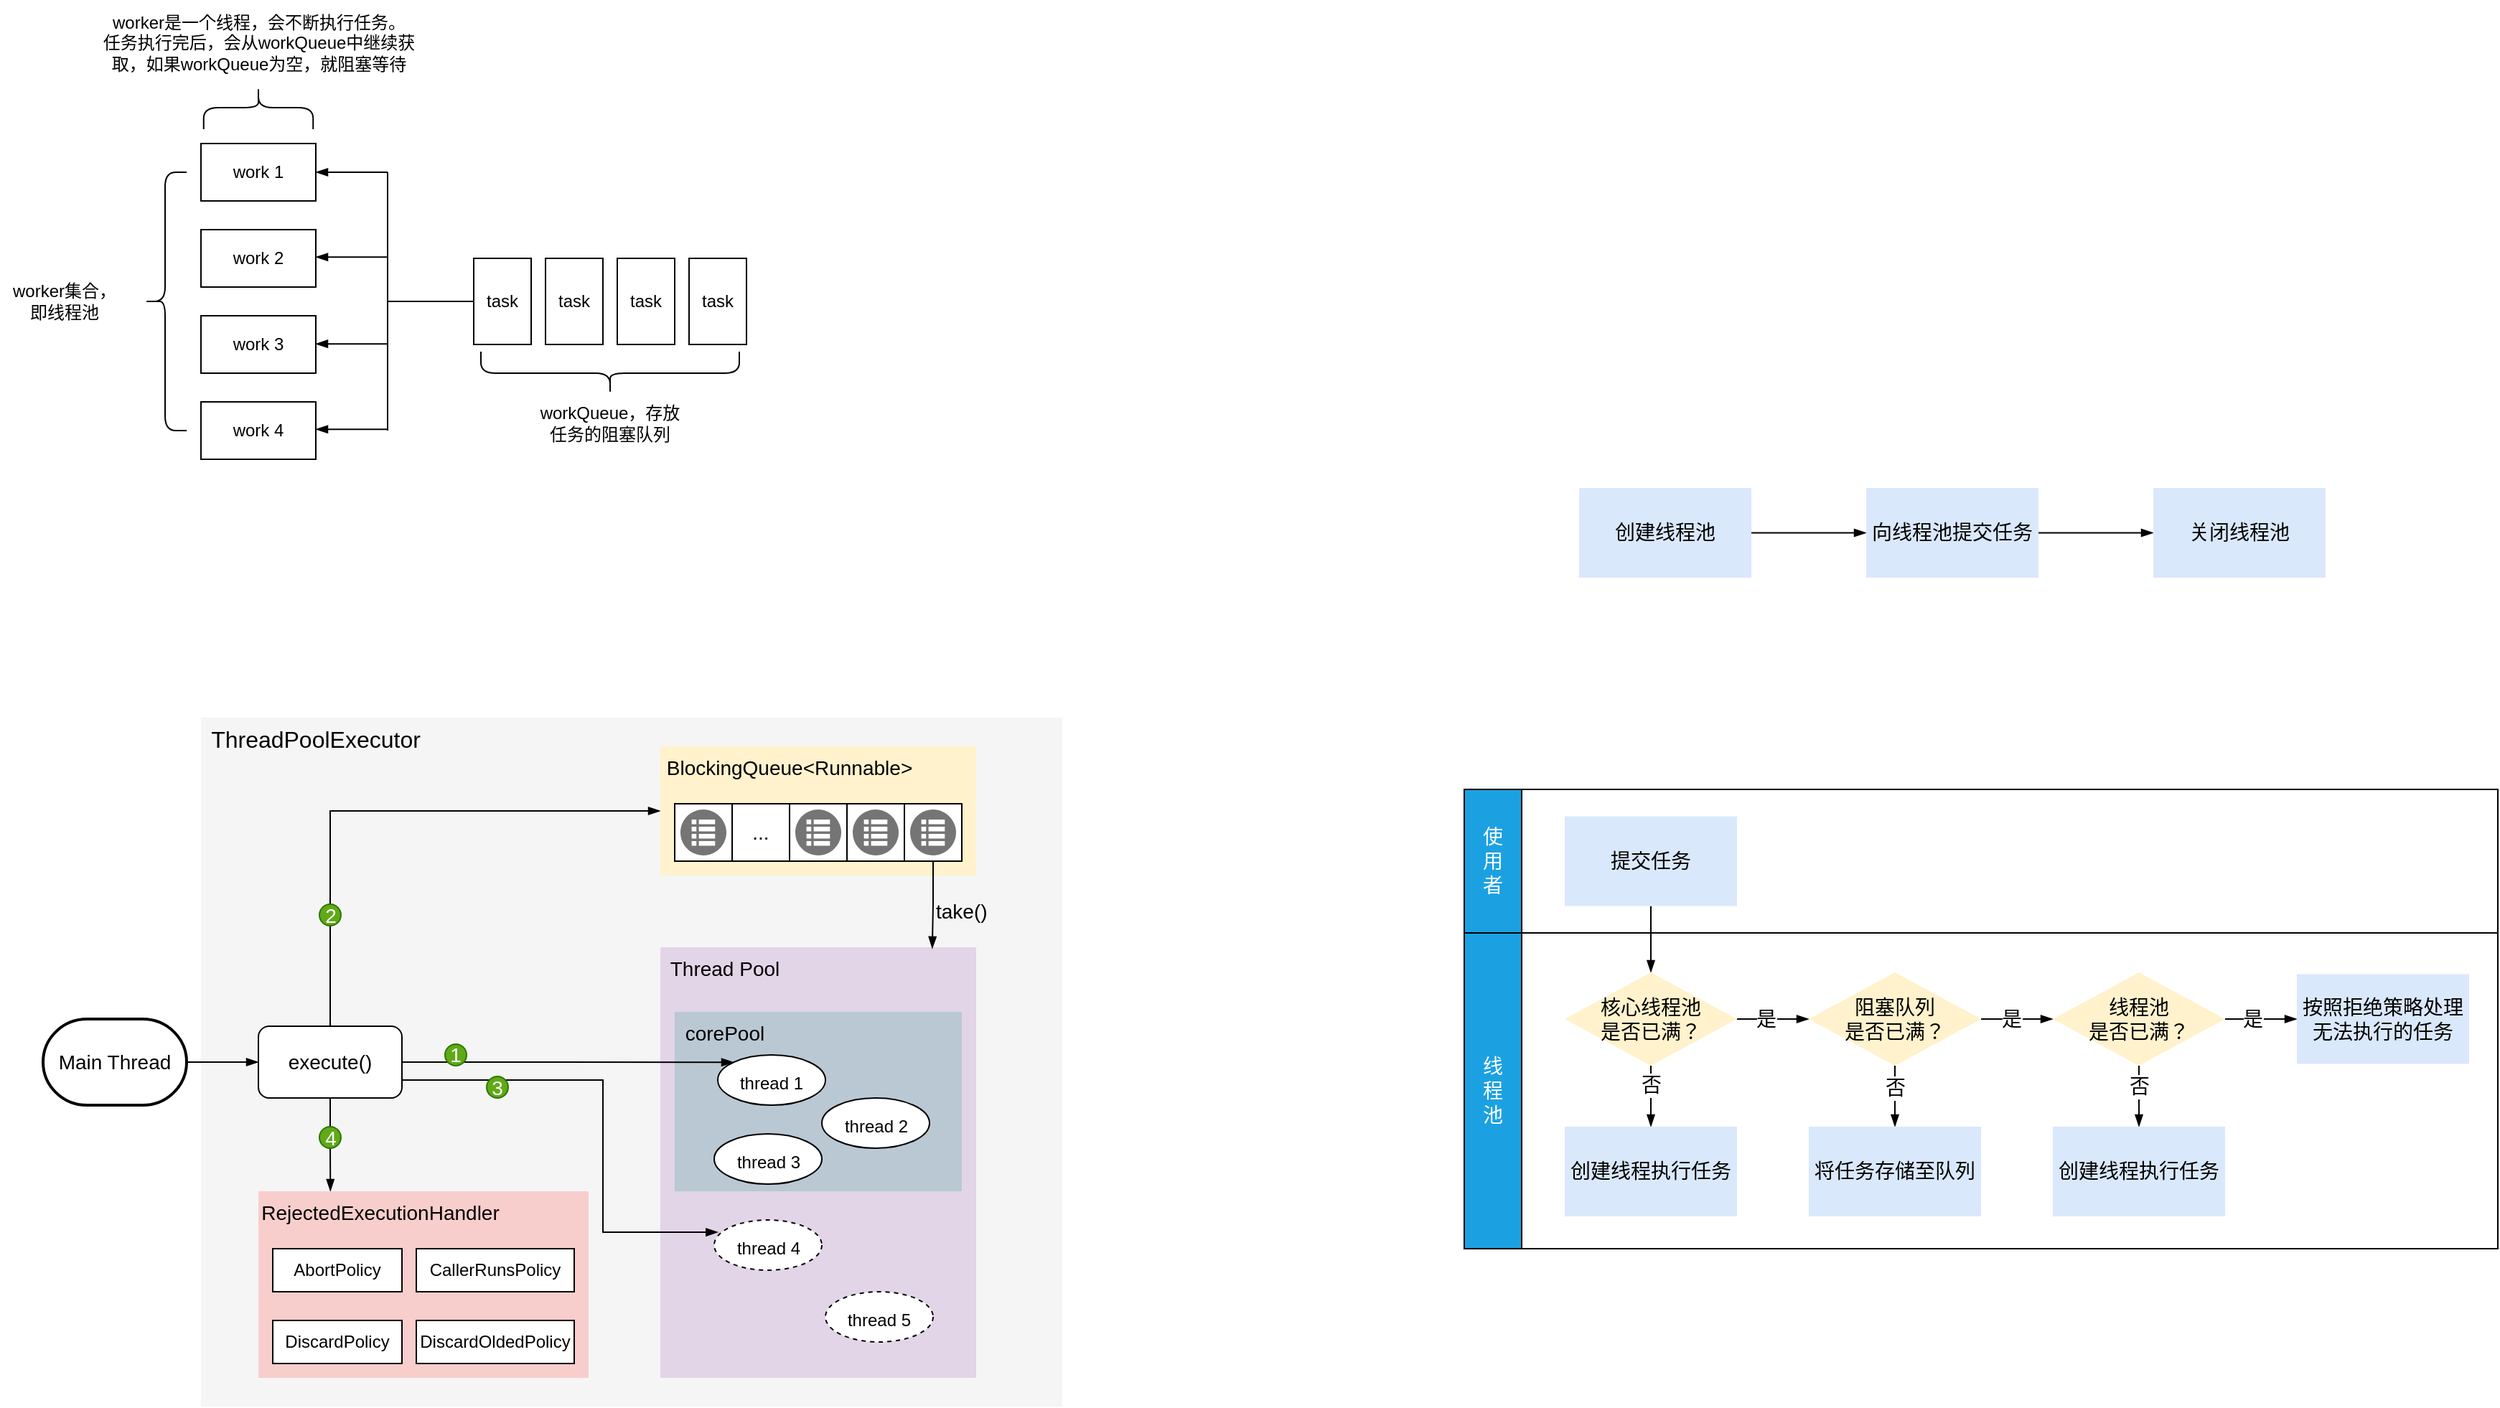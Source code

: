 <mxfile version="20.1.1" type="github">
  <diagram id="XIDQJYdYmwVAsooqswqh" name="Page-1">
    <mxGraphModel dx="2703" dy="1526" grid="1" gridSize="10" guides="1" tooltips="1" connect="1" arrows="1" fold="1" page="1" pageScale="1" pageWidth="827" pageHeight="1169" math="0" shadow="0">
      <root>
        <mxCell id="0" />
        <mxCell id="1" parent="0" />
        <mxCell id="QniNfG86rQvx6eTEdX7I-1" value="work 1" style="rounded=0;whiteSpace=wrap;html=1;" parent="1" vertex="1">
          <mxGeometry x="200" y="120" width="80" height="40" as="geometry" />
        </mxCell>
        <mxCell id="QniNfG86rQvx6eTEdX7I-2" value="work 2" style="rounded=0;whiteSpace=wrap;html=1;" parent="1" vertex="1">
          <mxGeometry x="200" y="180" width="80" height="40" as="geometry" />
        </mxCell>
        <mxCell id="QniNfG86rQvx6eTEdX7I-3" value="work 3" style="rounded=0;whiteSpace=wrap;html=1;" parent="1" vertex="1">
          <mxGeometry x="200" y="240" width="80" height="40" as="geometry" />
        </mxCell>
        <mxCell id="QniNfG86rQvx6eTEdX7I-4" value="work 4" style="rounded=0;whiteSpace=wrap;html=1;" parent="1" vertex="1">
          <mxGeometry x="200" y="300" width="80" height="40" as="geometry" />
        </mxCell>
        <mxCell id="QniNfG86rQvx6eTEdX7I-5" value="" style="shape=curlyBracket;whiteSpace=wrap;html=1;rounded=1;" parent="1" vertex="1">
          <mxGeometry x="160" y="140" width="30" height="180" as="geometry" />
        </mxCell>
        <mxCell id="QniNfG86rQvx6eTEdX7I-6" value="" style="shape=curlyBracket;whiteSpace=wrap;html=1;rounded=1;rotation=90;size=0.5;" parent="1" vertex="1">
          <mxGeometry x="225" y="56.88" width="30" height="76.25" as="geometry" />
        </mxCell>
        <mxCell id="QniNfG86rQvx6eTEdX7I-7" value="task" style="rounded=0;whiteSpace=wrap;html=1;" parent="1" vertex="1">
          <mxGeometry x="390" y="200" width="40" height="60" as="geometry" />
        </mxCell>
        <mxCell id="QniNfG86rQvx6eTEdX7I-10" value="task" style="rounded=0;whiteSpace=wrap;html=1;" parent="1" vertex="1">
          <mxGeometry x="440" y="200" width="40" height="60" as="geometry" />
        </mxCell>
        <mxCell id="QniNfG86rQvx6eTEdX7I-11" value="task" style="rounded=0;whiteSpace=wrap;html=1;" parent="1" vertex="1">
          <mxGeometry x="490" y="200" width="40" height="60" as="geometry" />
        </mxCell>
        <mxCell id="QniNfG86rQvx6eTEdX7I-12" value="task" style="rounded=0;whiteSpace=wrap;html=1;" parent="1" vertex="1">
          <mxGeometry x="540" y="200" width="40" height="60" as="geometry" />
        </mxCell>
        <mxCell id="QniNfG86rQvx6eTEdX7I-13" value="" style="shape=curlyBracket;whiteSpace=wrap;html=1;rounded=1;rotation=-90;" parent="1" vertex="1">
          <mxGeometry x="470" y="190" width="30" height="180" as="geometry" />
        </mxCell>
        <mxCell id="QniNfG86rQvx6eTEdX7I-14" value="worker是一个线程，会不断执行任务。&lt;br&gt;任务执行完后，会从workQueue中继续获取，如果workQueue为空，就阻塞等待" style="text;html=1;strokeColor=none;fillColor=none;align=center;verticalAlign=middle;whiteSpace=wrap;rounded=0;" parent="1" vertex="1">
          <mxGeometry x="127.5" y="20" width="225" height="60" as="geometry" />
        </mxCell>
        <mxCell id="QniNfG86rQvx6eTEdX7I-15" value="worker集合，&lt;br&gt;即线程池" style="text;html=1;strokeColor=none;fillColor=none;align=center;verticalAlign=middle;whiteSpace=wrap;rounded=0;" parent="1" vertex="1">
          <mxGeometry x="60" y="215" width="90" height="30" as="geometry" />
        </mxCell>
        <mxCell id="QniNfG86rQvx6eTEdX7I-16" value="workQueue，存放任务的阻塞队列" style="text;html=1;strokeColor=none;fillColor=none;align=center;verticalAlign=middle;whiteSpace=wrap;rounded=0;" parent="1" vertex="1">
          <mxGeometry x="435" y="300" width="100" height="30" as="geometry" />
        </mxCell>
        <mxCell id="QniNfG86rQvx6eTEdX7I-18" value="" style="endArrow=blockThin;html=1;rounded=0;entryX=1;entryY=0.5;entryDx=0;entryDy=0;endFill=1;" parent="1" target="QniNfG86rQvx6eTEdX7I-1" edge="1">
          <mxGeometry width="50" height="50" relative="1" as="geometry">
            <mxPoint x="330" y="140" as="sourcePoint" />
            <mxPoint x="470" y="160" as="targetPoint" />
          </mxGeometry>
        </mxCell>
        <mxCell id="QniNfG86rQvx6eTEdX7I-19" value="" style="endArrow=blockThin;html=1;rounded=0;entryX=1;entryY=0.5;entryDx=0;entryDy=0;endFill=1;" parent="1" edge="1">
          <mxGeometry width="50" height="50" relative="1" as="geometry">
            <mxPoint x="330" y="199.13" as="sourcePoint" />
            <mxPoint x="280" y="199.13" as="targetPoint" />
          </mxGeometry>
        </mxCell>
        <mxCell id="QniNfG86rQvx6eTEdX7I-20" value="" style="endArrow=blockThin;html=1;rounded=0;entryX=1;entryY=0.5;entryDx=0;entryDy=0;endFill=1;" parent="1" edge="1">
          <mxGeometry width="50" height="50" relative="1" as="geometry">
            <mxPoint x="330" y="259.57" as="sourcePoint" />
            <mxPoint x="280" y="259.57" as="targetPoint" />
          </mxGeometry>
        </mxCell>
        <mxCell id="QniNfG86rQvx6eTEdX7I-21" value="" style="endArrow=blockThin;html=1;rounded=0;entryX=1;entryY=0.5;entryDx=0;entryDy=0;endFill=1;" parent="1" edge="1">
          <mxGeometry width="50" height="50" relative="1" as="geometry">
            <mxPoint x="330" y="319.13" as="sourcePoint" />
            <mxPoint x="280" y="319.13" as="targetPoint" />
          </mxGeometry>
        </mxCell>
        <mxCell id="QniNfG86rQvx6eTEdX7I-22" value="" style="endArrow=none;html=1;rounded=0;" parent="1" edge="1">
          <mxGeometry width="50" height="50" relative="1" as="geometry">
            <mxPoint x="330" y="320" as="sourcePoint" />
            <mxPoint x="330" y="140" as="targetPoint" />
          </mxGeometry>
        </mxCell>
        <mxCell id="QniNfG86rQvx6eTEdX7I-23" value="" style="endArrow=none;html=1;rounded=0;entryX=0;entryY=0.5;entryDx=0;entryDy=0;" parent="1" target="QniNfG86rQvx6eTEdX7I-7" edge="1">
          <mxGeometry width="50" height="50" relative="1" as="geometry">
            <mxPoint x="330" y="230" as="sourcePoint" />
            <mxPoint x="470" y="160" as="targetPoint" />
          </mxGeometry>
        </mxCell>
        <mxCell id="AW1LEWpmzd-rb1zfkhtk-1" value="" style="rounded=0;whiteSpace=wrap;html=1;fillColor=#f5f5f5;strokeColor=none;fontColor=#333333;" vertex="1" parent="1">
          <mxGeometry x="200" y="520" width="600" height="480" as="geometry" />
        </mxCell>
        <mxCell id="AW1LEWpmzd-rb1zfkhtk-39" style="edgeStyle=orthogonalEdgeStyle;rounded=0;orthogonalLoop=1;jettySize=auto;html=1;exitX=0.5;exitY=0;exitDx=0;exitDy=0;fontSize=14;endArrow=blockThin;endFill=1;entryX=0;entryY=0.5;entryDx=0;entryDy=0;" edge="1" parent="1" source="AW1LEWpmzd-rb1zfkhtk-2" target="AW1LEWpmzd-rb1zfkhtk-3">
          <mxGeometry relative="1" as="geometry" />
        </mxCell>
        <mxCell id="AW1LEWpmzd-rb1zfkhtk-40" style="edgeStyle=orthogonalEdgeStyle;rounded=0;orthogonalLoop=1;jettySize=auto;html=1;exitX=0.5;exitY=1;exitDx=0;exitDy=0;entryX=0.295;entryY=0;entryDx=0;entryDy=0;entryPerimeter=0;fontSize=14;endArrow=blockThin;endFill=1;" edge="1" parent="1" source="AW1LEWpmzd-rb1zfkhtk-2" target="AW1LEWpmzd-rb1zfkhtk-30">
          <mxGeometry relative="1" as="geometry" />
        </mxCell>
        <mxCell id="AW1LEWpmzd-rb1zfkhtk-2" value="&lt;font style=&quot;font-size: 14px;&quot;&gt;execute()&lt;/font&gt;" style="rounded=1;whiteSpace=wrap;html=1;" vertex="1" parent="1">
          <mxGeometry x="240" y="735" width="100" height="50" as="geometry" />
        </mxCell>
        <mxCell id="AW1LEWpmzd-rb1zfkhtk-3" value="" style="rounded=0;whiteSpace=wrap;html=1;fontSize=14;fillColor=#fff2cc;strokeColor=none;" vertex="1" parent="1">
          <mxGeometry x="520" y="540" width="220" height="90" as="geometry" />
        </mxCell>
        <mxCell id="AW1LEWpmzd-rb1zfkhtk-4" value="" style="rounded=0;whiteSpace=wrap;html=1;fontSize=14;" vertex="1" parent="1">
          <mxGeometry x="530" y="580" width="40" height="40" as="geometry" />
        </mxCell>
        <mxCell id="AW1LEWpmzd-rb1zfkhtk-5" value="" style="rounded=0;whiteSpace=wrap;html=1;fontSize=14;" vertex="1" parent="1">
          <mxGeometry x="570" y="580" width="40" height="40" as="geometry" />
        </mxCell>
        <mxCell id="AW1LEWpmzd-rb1zfkhtk-6" value="" style="rounded=0;whiteSpace=wrap;html=1;fontSize=14;" vertex="1" parent="1">
          <mxGeometry x="610" y="580" width="40" height="40" as="geometry" />
        </mxCell>
        <mxCell id="AW1LEWpmzd-rb1zfkhtk-7" value="" style="rounded=0;whiteSpace=wrap;html=1;fontSize=14;" vertex="1" parent="1">
          <mxGeometry x="650" y="580" width="40" height="40" as="geometry" />
        </mxCell>
        <mxCell id="AW1LEWpmzd-rb1zfkhtk-8" value="" style="rounded=0;whiteSpace=wrap;html=1;fontSize=14;" vertex="1" parent="1">
          <mxGeometry x="690" y="580" width="40" height="40" as="geometry" />
        </mxCell>
        <mxCell id="AW1LEWpmzd-rb1zfkhtk-11" value="" style="sketch=0;dashed=0;connectable=0;html=1;fillColor=#757575;strokeColor=none;shape=mxgraph.gcp2.task_queues;part=1;labelPosition=right;verticalLabelPosition=middle;align=left;verticalAlign=middle;spacingLeft=5;fontSize=12;" vertex="1" parent="1">
          <mxGeometry x="534" y="584" width="32" height="32" as="geometry" />
        </mxCell>
        <mxCell id="AW1LEWpmzd-rb1zfkhtk-13" value="" style="sketch=0;dashed=0;connectable=0;html=1;fillColor=#757575;strokeColor=none;shape=mxgraph.gcp2.task_queues;part=1;labelPosition=right;verticalLabelPosition=middle;align=left;verticalAlign=middle;spacingLeft=5;fontSize=12;" vertex="1" parent="1">
          <mxGeometry x="654" y="584" width="32" height="32" as="geometry" />
        </mxCell>
        <mxCell id="AW1LEWpmzd-rb1zfkhtk-14" value="" style="sketch=0;dashed=0;connectable=0;html=1;fillColor=#757575;strokeColor=none;shape=mxgraph.gcp2.task_queues;part=1;labelPosition=right;verticalLabelPosition=middle;align=left;verticalAlign=middle;spacingLeft=5;fontSize=12;" vertex="1" parent="1">
          <mxGeometry x="694" y="584" width="32" height="32" as="geometry" />
        </mxCell>
        <mxCell id="AW1LEWpmzd-rb1zfkhtk-15" value="" style="sketch=0;dashed=0;connectable=0;html=1;fillColor=#757575;strokeColor=none;shape=mxgraph.gcp2.task_queues;part=1;labelPosition=right;verticalLabelPosition=middle;align=left;verticalAlign=middle;spacingLeft=5;fontSize=12;" vertex="1" parent="1">
          <mxGeometry x="614" y="584" width="32" height="32" as="geometry" />
        </mxCell>
        <mxCell id="AW1LEWpmzd-rb1zfkhtk-16" value="..." style="text;html=1;strokeColor=none;fillColor=none;align=center;verticalAlign=middle;whiteSpace=wrap;rounded=0;fontSize=14;" vertex="1" parent="1">
          <mxGeometry x="575" y="585" width="30" height="30" as="geometry" />
        </mxCell>
        <mxCell id="AW1LEWpmzd-rb1zfkhtk-17" value="BlockingQueue&amp;lt;Runnable&amp;gt;" style="text;html=1;strokeColor=none;fillColor=none;align=center;verticalAlign=middle;whiteSpace=wrap;rounded=0;fontSize=14;" vertex="1" parent="1">
          <mxGeometry x="520" y="540" width="180" height="30" as="geometry" />
        </mxCell>
        <mxCell id="AW1LEWpmzd-rb1zfkhtk-18" value="" style="rounded=0;whiteSpace=wrap;html=1;fontSize=14;fillColor=#e1d5e7;strokeColor=none;" vertex="1" parent="1">
          <mxGeometry x="520" y="680" width="220" height="300" as="geometry" />
        </mxCell>
        <mxCell id="AW1LEWpmzd-rb1zfkhtk-19" value="Thread Pool" style="text;html=1;strokeColor=none;fillColor=none;align=center;verticalAlign=middle;whiteSpace=wrap;rounded=0;fontSize=14;" vertex="1" parent="1">
          <mxGeometry x="520" y="680" width="90" height="30" as="geometry" />
        </mxCell>
        <mxCell id="AW1LEWpmzd-rb1zfkhtk-20" value="" style="rounded=0;whiteSpace=wrap;html=1;fontSize=14;strokeColor=none;fillColor=#bac8d3;" vertex="1" parent="1">
          <mxGeometry x="530" y="725" width="200" height="125" as="geometry" />
        </mxCell>
        <mxCell id="AW1LEWpmzd-rb1zfkhtk-21" value="corePool" style="text;html=1;strokeColor=none;fillColor=none;align=center;verticalAlign=middle;whiteSpace=wrap;rounded=0;fontSize=14;" vertex="1" parent="1">
          <mxGeometry x="530" y="725" width="70" height="30" as="geometry" />
        </mxCell>
        <mxCell id="AW1LEWpmzd-rb1zfkhtk-22" value="" style="rounded=0;whiteSpace=wrap;html=1;fontSize=14;fillColor=#f8cecc;strokeColor=none;" vertex="1" parent="1">
          <mxGeometry x="240" y="850" width="230" height="130" as="geometry" />
        </mxCell>
        <mxCell id="AW1LEWpmzd-rb1zfkhtk-23" value="&lt;font style=&quot;font-size: 16px;&quot;&gt;ThreadPoolExecutor&lt;/font&gt;" style="text;html=1;strokeColor=none;fillColor=none;align=center;verticalAlign=middle;whiteSpace=wrap;rounded=0;fontSize=14;" vertex="1" parent="1">
          <mxGeometry x="200" y="520" width="160" height="30" as="geometry" />
        </mxCell>
        <mxCell id="AW1LEWpmzd-rb1zfkhtk-25" value="&lt;font style=&quot;font-size: 12px;&quot;&gt;thread 1&lt;/font&gt;" style="ellipse;whiteSpace=wrap;html=1;fontSize=16;" vertex="1" parent="1">
          <mxGeometry x="560" y="755" width="75" height="35" as="geometry" />
        </mxCell>
        <mxCell id="AW1LEWpmzd-rb1zfkhtk-26" value="&lt;font style=&quot;font-size: 12px;&quot;&gt;thread 2&lt;/font&gt;" style="ellipse;whiteSpace=wrap;html=1;fontSize=16;" vertex="1" parent="1">
          <mxGeometry x="632.5" y="785" width="75" height="35" as="geometry" />
        </mxCell>
        <mxCell id="AW1LEWpmzd-rb1zfkhtk-27" value="&lt;font style=&quot;font-size: 12px;&quot;&gt;thread 3&lt;/font&gt;" style="ellipse;whiteSpace=wrap;html=1;fontSize=16;" vertex="1" parent="1">
          <mxGeometry x="557.5" y="810" width="75" height="35" as="geometry" />
        </mxCell>
        <mxCell id="AW1LEWpmzd-rb1zfkhtk-28" value="&lt;font style=&quot;font-size: 12px;&quot;&gt;thread 4&lt;/font&gt;" style="ellipse;whiteSpace=wrap;html=1;fontSize=16;dashed=1;" vertex="1" parent="1">
          <mxGeometry x="557.5" y="870" width="75" height="35" as="geometry" />
        </mxCell>
        <mxCell id="AW1LEWpmzd-rb1zfkhtk-29" value="&lt;font style=&quot;font-size: 12px;&quot;&gt;thread 5&lt;/font&gt;" style="ellipse;whiteSpace=wrap;html=1;fontSize=16;dashed=1;" vertex="1" parent="1">
          <mxGeometry x="635" y="920" width="75" height="35" as="geometry" />
        </mxCell>
        <mxCell id="AW1LEWpmzd-rb1zfkhtk-30" value="RejectedExecutionHandler" style="text;html=1;strokeColor=none;fillColor=none;align=center;verticalAlign=middle;whiteSpace=wrap;rounded=0;fontSize=14;" vertex="1" parent="1">
          <mxGeometry x="240" y="850" width="170" height="30" as="geometry" />
        </mxCell>
        <mxCell id="AW1LEWpmzd-rb1zfkhtk-31" value="AbortPolicy" style="rounded=0;whiteSpace=wrap;html=1;fontSize=12;" vertex="1" parent="1">
          <mxGeometry x="250" y="890" width="90" height="30" as="geometry" />
        </mxCell>
        <mxCell id="AW1LEWpmzd-rb1zfkhtk-32" value="CallerRunsPolicy" style="rounded=0;whiteSpace=wrap;html=1;fontSize=12;" vertex="1" parent="1">
          <mxGeometry x="350" y="890" width="110" height="30" as="geometry" />
        </mxCell>
        <mxCell id="AW1LEWpmzd-rb1zfkhtk-33" value="DiscardPolicy" style="rounded=0;whiteSpace=wrap;html=1;fontSize=12;" vertex="1" parent="1">
          <mxGeometry x="250" y="940" width="90" height="30" as="geometry" />
        </mxCell>
        <mxCell id="AW1LEWpmzd-rb1zfkhtk-34" value="DiscardOldedPolicy" style="rounded=0;whiteSpace=wrap;html=1;fontSize=12;" vertex="1" parent="1">
          <mxGeometry x="350" y="940" width="110" height="30" as="geometry" />
        </mxCell>
        <mxCell id="AW1LEWpmzd-rb1zfkhtk-37" style="edgeStyle=orthogonalEdgeStyle;rounded=0;orthogonalLoop=1;jettySize=auto;html=1;exitX=1;exitY=0.5;exitDx=0;exitDy=0;exitPerimeter=0;entryX=0;entryY=0.5;entryDx=0;entryDy=0;fontSize=14;endArrow=blockThin;endFill=1;" edge="1" parent="1" source="AW1LEWpmzd-rb1zfkhtk-35" target="AW1LEWpmzd-rb1zfkhtk-2">
          <mxGeometry relative="1" as="geometry" />
        </mxCell>
        <mxCell id="AW1LEWpmzd-rb1zfkhtk-35" value="&lt;font style=&quot;font-size: 14px;&quot;&gt;Main Thread&lt;/font&gt;" style="strokeWidth=2;html=1;shape=mxgraph.flowchart.terminator;whiteSpace=wrap;fontSize=12;" vertex="1" parent="1">
          <mxGeometry x="90" y="730" width="100" height="60" as="geometry" />
        </mxCell>
        <mxCell id="AW1LEWpmzd-rb1zfkhtk-42" style="edgeStyle=orthogonalEdgeStyle;rounded=0;orthogonalLoop=1;jettySize=auto;html=1;exitX=1;exitY=0.75;exitDx=0;exitDy=0;entryX=0.035;entryY=0.244;entryDx=0;entryDy=0;entryPerimeter=0;fontSize=14;endArrow=blockThin;endFill=1;" edge="1" parent="1" source="AW1LEWpmzd-rb1zfkhtk-2" target="AW1LEWpmzd-rb1zfkhtk-28">
          <mxGeometry relative="1" as="geometry">
            <Array as="points">
              <mxPoint x="480" y="773" />
              <mxPoint x="480" y="879" />
            </Array>
          </mxGeometry>
        </mxCell>
        <mxCell id="AW1LEWpmzd-rb1zfkhtk-41" style="edgeStyle=orthogonalEdgeStyle;rounded=0;orthogonalLoop=1;jettySize=auto;html=1;exitX=1;exitY=0.5;exitDx=0;exitDy=0;entryX=0;entryY=0;entryDx=0;entryDy=0;fontSize=14;endArrow=blockThin;endFill=1;" edge="1" parent="1" source="AW1LEWpmzd-rb1zfkhtk-2" target="AW1LEWpmzd-rb1zfkhtk-25">
          <mxGeometry relative="1" as="geometry" />
        </mxCell>
        <mxCell id="AW1LEWpmzd-rb1zfkhtk-48" style="edgeStyle=orthogonalEdgeStyle;rounded=0;orthogonalLoop=1;jettySize=auto;html=1;exitX=0.5;exitY=1;exitDx=0;exitDy=0;fontSize=14;endArrow=blockThin;endFill=1;entryX=0.861;entryY=0.003;entryDx=0;entryDy=0;entryPerimeter=0;" edge="1" parent="1" source="AW1LEWpmzd-rb1zfkhtk-8" target="AW1LEWpmzd-rb1zfkhtk-18">
          <mxGeometry relative="1" as="geometry" />
        </mxCell>
        <mxCell id="AW1LEWpmzd-rb1zfkhtk-50" value="take()" style="text;whiteSpace=wrap;html=1;fontSize=14;" vertex="1" parent="1">
          <mxGeometry x="710" y="640" width="60" height="20" as="geometry" />
        </mxCell>
        <mxCell id="AW1LEWpmzd-rb1zfkhtk-51" value="1" style="ellipse;whiteSpace=wrap;html=1;aspect=fixed;fontSize=14;fillColor=#60a917;strokeColor=#2D7600;fontColor=#ffffff;" vertex="1" parent="1">
          <mxGeometry x="370" y="747.5" width="15" height="15" as="geometry" />
        </mxCell>
        <mxCell id="AW1LEWpmzd-rb1zfkhtk-53" value="3" style="ellipse;whiteSpace=wrap;html=1;aspect=fixed;fontSize=14;fillColor=#60a917;strokeColor=#2D7600;fontColor=#ffffff;" vertex="1" parent="1">
          <mxGeometry x="399" y="770" width="15" height="15" as="geometry" />
        </mxCell>
        <mxCell id="AW1LEWpmzd-rb1zfkhtk-55" value="2" style="ellipse;whiteSpace=wrap;html=1;aspect=fixed;fontSize=14;fillColor=#60a917;strokeColor=#2D7600;fontColor=#ffffff;" vertex="1" parent="1">
          <mxGeometry x="282.5" y="650" width="15" height="15" as="geometry" />
        </mxCell>
        <mxCell id="AW1LEWpmzd-rb1zfkhtk-56" value="4" style="ellipse;whiteSpace=wrap;html=1;aspect=fixed;fontSize=14;fillColor=#60a917;strokeColor=#2D7600;fontColor=#ffffff;" vertex="1" parent="1">
          <mxGeometry x="282.5" y="805" width="15" height="15" as="geometry" />
        </mxCell>
        <mxCell id="AW1LEWpmzd-rb1zfkhtk-57" value="" style="rounded=0;whiteSpace=wrap;html=1;fontSize=14;" vertex="1" parent="1">
          <mxGeometry x="1120" y="670" width="680" height="220" as="geometry" />
        </mxCell>
        <mxCell id="AW1LEWpmzd-rb1zfkhtk-58" value="" style="rounded=0;whiteSpace=wrap;html=1;fontSize=14;" vertex="1" parent="1">
          <mxGeometry x="1120" y="570" width="680" height="100" as="geometry" />
        </mxCell>
        <mxCell id="AW1LEWpmzd-rb1zfkhtk-59" value="使&lt;br&gt;用&lt;br&gt;者" style="rounded=0;whiteSpace=wrap;html=1;fontSize=14;fillColor=#1ba1e2;fontColor=#ffffff;strokeColor=#000000;" vertex="1" parent="1">
          <mxGeometry x="1080" y="570" width="40" height="100" as="geometry" />
        </mxCell>
        <mxCell id="AW1LEWpmzd-rb1zfkhtk-60" value="线&lt;br&gt;程&lt;br&gt;池" style="rounded=0;whiteSpace=wrap;html=1;fontSize=14;fillColor=#1ba1e2;fontColor=#ffffff;strokeColor=#000000;" vertex="1" parent="1">
          <mxGeometry x="1080" y="670" width="40" height="220" as="geometry" />
        </mxCell>
        <mxCell id="AW1LEWpmzd-rb1zfkhtk-70" style="edgeStyle=orthogonalEdgeStyle;rounded=0;orthogonalLoop=1;jettySize=auto;html=1;exitX=0.5;exitY=1;exitDx=0;exitDy=0;entryX=0.5;entryY=0;entryDx=0;entryDy=0;entryPerimeter=0;fontSize=14;endArrow=blockThin;endFill=1;" edge="1" parent="1" source="AW1LEWpmzd-rb1zfkhtk-61" target="AW1LEWpmzd-rb1zfkhtk-63">
          <mxGeometry relative="1" as="geometry" />
        </mxCell>
        <mxCell id="AW1LEWpmzd-rb1zfkhtk-61" value="提交任务" style="rounded=0;whiteSpace=wrap;html=1;fontSize=14;fillColor=#dae8fc;strokeColor=none;" vertex="1" parent="1">
          <mxGeometry x="1150" y="588.75" width="120" height="62.5" as="geometry" />
        </mxCell>
        <mxCell id="AW1LEWpmzd-rb1zfkhtk-71" style="edgeStyle=orthogonalEdgeStyle;rounded=0;orthogonalLoop=1;jettySize=auto;html=1;exitX=0.5;exitY=1;exitDx=0;exitDy=0;exitPerimeter=0;fontSize=14;endArrow=blockThin;endFill=1;" edge="1" parent="1" source="AW1LEWpmzd-rb1zfkhtk-63" target="AW1LEWpmzd-rb1zfkhtk-66">
          <mxGeometry relative="1" as="geometry" />
        </mxCell>
        <mxCell id="AW1LEWpmzd-rb1zfkhtk-80" value="否" style="edgeLabel;html=1;align=center;verticalAlign=middle;resizable=0;points=[];fontSize=14;" vertex="1" connectable="0" parent="AW1LEWpmzd-rb1zfkhtk-71">
          <mxGeometry x="-0.37" relative="1" as="geometry">
            <mxPoint as="offset" />
          </mxGeometry>
        </mxCell>
        <mxCell id="AW1LEWpmzd-rb1zfkhtk-72" style="edgeStyle=orthogonalEdgeStyle;rounded=0;orthogonalLoop=1;jettySize=auto;html=1;exitX=1;exitY=0.5;exitDx=0;exitDy=0;exitPerimeter=0;fontSize=14;endArrow=blockThin;endFill=1;" edge="1" parent="1" source="AW1LEWpmzd-rb1zfkhtk-63" target="AW1LEWpmzd-rb1zfkhtk-64">
          <mxGeometry relative="1" as="geometry" />
        </mxCell>
        <mxCell id="AW1LEWpmzd-rb1zfkhtk-77" value="是" style="edgeLabel;html=1;align=center;verticalAlign=middle;resizable=0;points=[];fontSize=14;" vertex="1" connectable="0" parent="AW1LEWpmzd-rb1zfkhtk-72">
          <mxGeometry x="-0.04" y="-1" relative="1" as="geometry">
            <mxPoint x="-4" y="-1" as="offset" />
          </mxGeometry>
        </mxCell>
        <mxCell id="AW1LEWpmzd-rb1zfkhtk-63" value="核心线程池&lt;br&gt;是否已满？" style="strokeWidth=1;html=1;shape=mxgraph.flowchart.decision;whiteSpace=wrap;fontSize=14;fillColor=#fff2cc;strokeColor=none;" vertex="1" parent="1">
          <mxGeometry x="1150" y="697.5" width="120" height="65" as="geometry" />
        </mxCell>
        <mxCell id="AW1LEWpmzd-rb1zfkhtk-73" style="edgeStyle=orthogonalEdgeStyle;rounded=0;orthogonalLoop=1;jettySize=auto;html=1;exitX=0.5;exitY=1;exitDx=0;exitDy=0;exitPerimeter=0;fontSize=14;endArrow=blockThin;endFill=1;" edge="1" parent="1" source="AW1LEWpmzd-rb1zfkhtk-64" target="AW1LEWpmzd-rb1zfkhtk-67">
          <mxGeometry relative="1" as="geometry" />
        </mxCell>
        <mxCell id="AW1LEWpmzd-rb1zfkhtk-81" value="否" style="edgeLabel;html=1;align=center;verticalAlign=middle;resizable=0;points=[];fontSize=14;" vertex="1" connectable="0" parent="AW1LEWpmzd-rb1zfkhtk-73">
          <mxGeometry x="-0.291" relative="1" as="geometry">
            <mxPoint as="offset" />
          </mxGeometry>
        </mxCell>
        <mxCell id="AW1LEWpmzd-rb1zfkhtk-74" style="edgeStyle=orthogonalEdgeStyle;rounded=0;orthogonalLoop=1;jettySize=auto;html=1;exitX=1;exitY=0.5;exitDx=0;exitDy=0;exitPerimeter=0;entryX=0;entryY=0.5;entryDx=0;entryDy=0;entryPerimeter=0;fontSize=14;endArrow=blockThin;endFill=1;" edge="1" parent="1" source="AW1LEWpmzd-rb1zfkhtk-64" target="AW1LEWpmzd-rb1zfkhtk-65">
          <mxGeometry relative="1" as="geometry" />
        </mxCell>
        <mxCell id="AW1LEWpmzd-rb1zfkhtk-78" value="是" style="edgeLabel;html=1;align=center;verticalAlign=middle;resizable=0;points=[];fontSize=14;" vertex="1" connectable="0" parent="AW1LEWpmzd-rb1zfkhtk-74">
          <mxGeometry x="-0.173" relative="1" as="geometry">
            <mxPoint as="offset" />
          </mxGeometry>
        </mxCell>
        <mxCell id="AW1LEWpmzd-rb1zfkhtk-64" value="阻塞队列&lt;br&gt;是否已满？" style="strokeWidth=1;html=1;shape=mxgraph.flowchart.decision;whiteSpace=wrap;fontSize=14;fillColor=#fff2cc;strokeColor=none;" vertex="1" parent="1">
          <mxGeometry x="1320" y="697.5" width="120" height="65" as="geometry" />
        </mxCell>
        <mxCell id="AW1LEWpmzd-rb1zfkhtk-75" style="edgeStyle=orthogonalEdgeStyle;rounded=0;orthogonalLoop=1;jettySize=auto;html=1;exitX=0.5;exitY=1;exitDx=0;exitDy=0;exitPerimeter=0;entryX=0.5;entryY=0;entryDx=0;entryDy=0;fontSize=14;endArrow=blockThin;endFill=1;" edge="1" parent="1" source="AW1LEWpmzd-rb1zfkhtk-65" target="AW1LEWpmzd-rb1zfkhtk-68">
          <mxGeometry relative="1" as="geometry" />
        </mxCell>
        <mxCell id="AW1LEWpmzd-rb1zfkhtk-82" value="否" style="edgeLabel;html=1;align=center;verticalAlign=middle;resizable=0;points=[];fontSize=14;" vertex="1" connectable="0" parent="AW1LEWpmzd-rb1zfkhtk-75">
          <mxGeometry x="-0.318" relative="1" as="geometry">
            <mxPoint as="offset" />
          </mxGeometry>
        </mxCell>
        <mxCell id="AW1LEWpmzd-rb1zfkhtk-76" style="edgeStyle=orthogonalEdgeStyle;rounded=0;orthogonalLoop=1;jettySize=auto;html=1;exitX=1;exitY=0.5;exitDx=0;exitDy=0;exitPerimeter=0;entryX=0;entryY=0.5;entryDx=0;entryDy=0;fontSize=14;endArrow=blockThin;endFill=1;" edge="1" parent="1" source="AW1LEWpmzd-rb1zfkhtk-65" target="AW1LEWpmzd-rb1zfkhtk-69">
          <mxGeometry relative="1" as="geometry" />
        </mxCell>
        <mxCell id="AW1LEWpmzd-rb1zfkhtk-79" value="是" style="edgeLabel;html=1;align=center;verticalAlign=middle;resizable=0;points=[];fontSize=14;" vertex="1" connectable="0" parent="AW1LEWpmzd-rb1zfkhtk-76">
          <mxGeometry x="-0.262" y="-4" relative="1" as="geometry">
            <mxPoint y="-4" as="offset" />
          </mxGeometry>
        </mxCell>
        <mxCell id="AW1LEWpmzd-rb1zfkhtk-65" value="线程池&lt;br&gt;是否已满？" style="strokeWidth=1;html=1;shape=mxgraph.flowchart.decision;whiteSpace=wrap;fontSize=14;fillColor=#fff2cc;strokeColor=none;" vertex="1" parent="1">
          <mxGeometry x="1490" y="697.5" width="120" height="65" as="geometry" />
        </mxCell>
        <mxCell id="AW1LEWpmzd-rb1zfkhtk-66" value="创建线程执行任务" style="rounded=0;whiteSpace=wrap;html=1;fontSize=14;fillColor=#dae8fc;strokeColor=none;" vertex="1" parent="1">
          <mxGeometry x="1150" y="805" width="120" height="62.5" as="geometry" />
        </mxCell>
        <mxCell id="AW1LEWpmzd-rb1zfkhtk-67" value="将任务存储至队列" style="rounded=0;whiteSpace=wrap;html=1;fontSize=14;fillColor=#dae8fc;strokeColor=none;" vertex="1" parent="1">
          <mxGeometry x="1320" y="805" width="120" height="62.5" as="geometry" />
        </mxCell>
        <mxCell id="AW1LEWpmzd-rb1zfkhtk-68" value="创建线程执行任务" style="rounded=0;whiteSpace=wrap;html=1;fontSize=14;fillColor=#dae8fc;strokeColor=none;" vertex="1" parent="1">
          <mxGeometry x="1490" y="805" width="120" height="62.5" as="geometry" />
        </mxCell>
        <mxCell id="AW1LEWpmzd-rb1zfkhtk-69" value="按照拒绝策略处理无法执行的任务" style="rounded=0;whiteSpace=wrap;html=1;fontSize=14;fillColor=#dae8fc;strokeColor=none;" vertex="1" parent="1">
          <mxGeometry x="1660" y="698.75" width="120" height="62.5" as="geometry" />
        </mxCell>
        <mxCell id="AW1LEWpmzd-rb1zfkhtk-86" style="edgeStyle=orthogonalEdgeStyle;rounded=0;orthogonalLoop=1;jettySize=auto;html=1;exitX=1;exitY=0.5;exitDx=0;exitDy=0;entryX=0;entryY=0.5;entryDx=0;entryDy=0;fontSize=14;endArrow=blockThin;endFill=1;" edge="1" parent="1" source="AW1LEWpmzd-rb1zfkhtk-83" target="AW1LEWpmzd-rb1zfkhtk-84">
          <mxGeometry relative="1" as="geometry" />
        </mxCell>
        <mxCell id="AW1LEWpmzd-rb1zfkhtk-83" value="创建线程池" style="rounded=0;whiteSpace=wrap;html=1;fontSize=14;fillColor=#dae8fc;strokeColor=none;" vertex="1" parent="1">
          <mxGeometry x="1160" y="360" width="120" height="62.5" as="geometry" />
        </mxCell>
        <mxCell id="AW1LEWpmzd-rb1zfkhtk-87" style="edgeStyle=orthogonalEdgeStyle;rounded=0;orthogonalLoop=1;jettySize=auto;html=1;exitX=1;exitY=0.5;exitDx=0;exitDy=0;entryX=0;entryY=0.5;entryDx=0;entryDy=0;fontSize=14;endArrow=blockThin;endFill=1;" edge="1" parent="1" source="AW1LEWpmzd-rb1zfkhtk-84" target="AW1LEWpmzd-rb1zfkhtk-85">
          <mxGeometry relative="1" as="geometry" />
        </mxCell>
        <mxCell id="AW1LEWpmzd-rb1zfkhtk-84" value="向线程池提交任务" style="rounded=0;whiteSpace=wrap;html=1;fontSize=14;fillColor=#dae8fc;strokeColor=none;" vertex="1" parent="1">
          <mxGeometry x="1360" y="360" width="120" height="62.5" as="geometry" />
        </mxCell>
        <mxCell id="AW1LEWpmzd-rb1zfkhtk-85" value="关闭线程池" style="rounded=0;whiteSpace=wrap;html=1;fontSize=14;fillColor=#dae8fc;strokeColor=none;" vertex="1" parent="1">
          <mxGeometry x="1560" y="360" width="120" height="62.5" as="geometry" />
        </mxCell>
      </root>
    </mxGraphModel>
  </diagram>
</mxfile>
